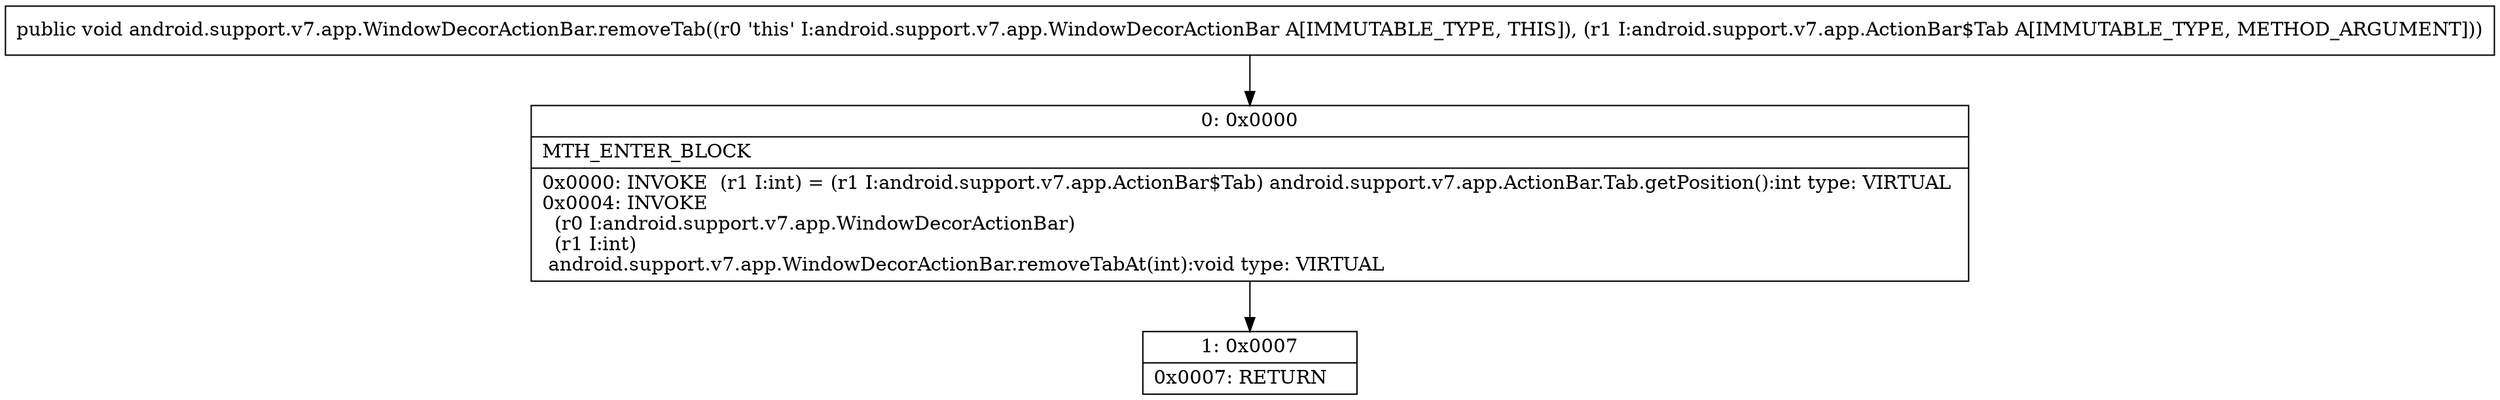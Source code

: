 digraph "CFG forandroid.support.v7.app.WindowDecorActionBar.removeTab(Landroid\/support\/v7\/app\/ActionBar$Tab;)V" {
Node_0 [shape=record,label="{0\:\ 0x0000|MTH_ENTER_BLOCK\l|0x0000: INVOKE  (r1 I:int) = (r1 I:android.support.v7.app.ActionBar$Tab) android.support.v7.app.ActionBar.Tab.getPosition():int type: VIRTUAL \l0x0004: INVOKE  \l  (r0 I:android.support.v7.app.WindowDecorActionBar)\l  (r1 I:int)\l android.support.v7.app.WindowDecorActionBar.removeTabAt(int):void type: VIRTUAL \l}"];
Node_1 [shape=record,label="{1\:\ 0x0007|0x0007: RETURN   \l}"];
MethodNode[shape=record,label="{public void android.support.v7.app.WindowDecorActionBar.removeTab((r0 'this' I:android.support.v7.app.WindowDecorActionBar A[IMMUTABLE_TYPE, THIS]), (r1 I:android.support.v7.app.ActionBar$Tab A[IMMUTABLE_TYPE, METHOD_ARGUMENT])) }"];
MethodNode -> Node_0;
Node_0 -> Node_1;
}

